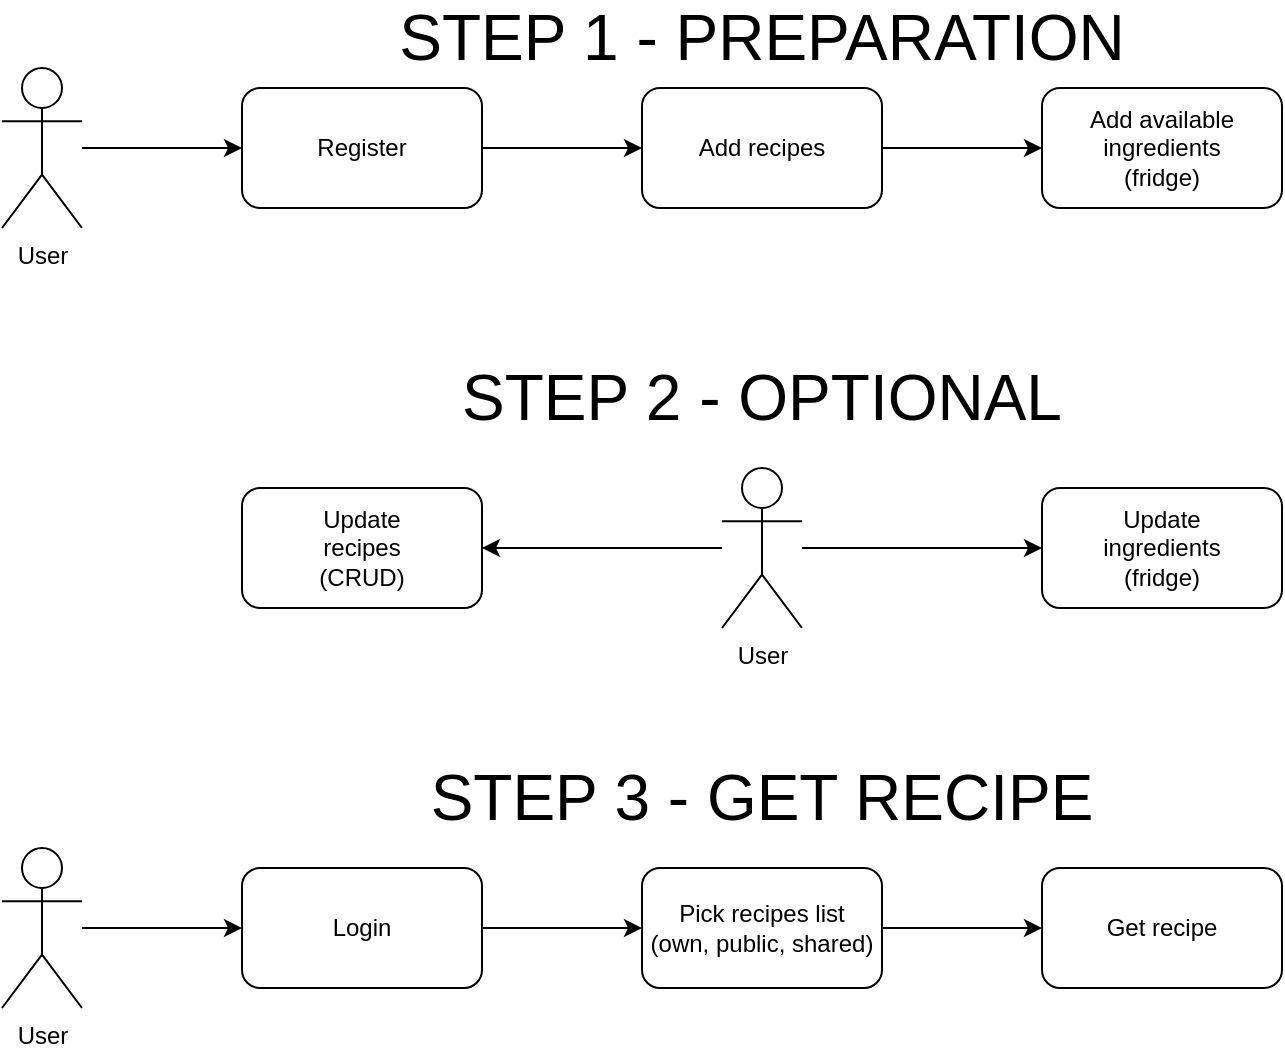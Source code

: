 <mxfile version="23.1.5" type="device" pages="3">
  <diagram id="o-3NPEnIt78vdWmddHPD" name="Flow">
    <mxGraphModel dx="1434" dy="836" grid="1" gridSize="10" guides="1" tooltips="1" connect="1" arrows="1" fold="1" page="1" pageScale="1" pageWidth="827" pageHeight="1169" math="0" shadow="0">
      <root>
        <mxCell id="0" />
        <mxCell id="1" parent="0" />
        <mxCell id="ZV6Cbq6Gu1-IphmlRJSf-4" style="edgeStyle=orthogonalEdgeStyle;rounded=0;orthogonalLoop=1;jettySize=auto;html=1;" parent="1" source="ZV6Cbq6Gu1-IphmlRJSf-1" target="ZV6Cbq6Gu1-IphmlRJSf-3" edge="1">
          <mxGeometry relative="1" as="geometry" />
        </mxCell>
        <mxCell id="ZV6Cbq6Gu1-IphmlRJSf-1" value="User" style="shape=umlActor;verticalLabelPosition=bottom;verticalAlign=top;html=1;outlineConnect=0;" parent="1" vertex="1">
          <mxGeometry x="94" y="365" width="40" height="80" as="geometry" />
        </mxCell>
        <mxCell id="ZV6Cbq6Gu1-IphmlRJSf-8" style="edgeStyle=orthogonalEdgeStyle;rounded=0;orthogonalLoop=1;jettySize=auto;html=1;entryX=0;entryY=0.5;entryDx=0;entryDy=0;" parent="1" source="ZV6Cbq6Gu1-IphmlRJSf-3" target="ZV6Cbq6Gu1-IphmlRJSf-7" edge="1">
          <mxGeometry relative="1" as="geometry" />
        </mxCell>
        <mxCell id="ZV6Cbq6Gu1-IphmlRJSf-3" value="Register" style="rounded=1;whiteSpace=wrap;html=1;" parent="1" vertex="1">
          <mxGeometry x="214" y="375" width="120" height="60" as="geometry" />
        </mxCell>
        <mxCell id="ZV6Cbq6Gu1-IphmlRJSf-10" style="edgeStyle=orthogonalEdgeStyle;rounded=0;orthogonalLoop=1;jettySize=auto;html=1;" parent="1" source="ZV6Cbq6Gu1-IphmlRJSf-7" target="ZV6Cbq6Gu1-IphmlRJSf-9" edge="1">
          <mxGeometry relative="1" as="geometry" />
        </mxCell>
        <mxCell id="ZV6Cbq6Gu1-IphmlRJSf-7" value="Add recipes" style="rounded=1;whiteSpace=wrap;html=1;" parent="1" vertex="1">
          <mxGeometry x="414" y="375" width="120" height="60" as="geometry" />
        </mxCell>
        <mxCell id="ZV6Cbq6Gu1-IphmlRJSf-9" value="Add available&lt;br&gt;ingredients&lt;br&gt;(fridge)" style="rounded=1;whiteSpace=wrap;html=1;" parent="1" vertex="1">
          <mxGeometry x="614" y="375" width="120" height="60" as="geometry" />
        </mxCell>
        <mxCell id="604eo-NFKisETWc5JU5U-1" value="User" style="shape=umlActor;verticalLabelPosition=bottom;verticalAlign=top;html=1;outlineConnect=0;" parent="1" vertex="1">
          <mxGeometry x="94" y="755" width="40" height="80" as="geometry" />
        </mxCell>
        <mxCell id="604eo-NFKisETWc5JU5U-2" value="STEP 1 - PREPARATION" style="text;html=1;strokeColor=none;fillColor=none;align=center;verticalAlign=middle;whiteSpace=wrap;rounded=0;fontSize=32;" parent="1" vertex="1">
          <mxGeometry x="214" y="335" width="520" height="30" as="geometry" />
        </mxCell>
        <mxCell id="604eo-NFKisETWc5JU5U-3" value="STEP 3 - GET RECIPE" style="text;html=1;strokeColor=none;fillColor=none;align=center;verticalAlign=middle;whiteSpace=wrap;rounded=0;fontSize=32;" parent="1" vertex="1">
          <mxGeometry x="214" y="715" width="520" height="30" as="geometry" />
        </mxCell>
        <mxCell id="604eo-NFKisETWc5JU5U-4" style="edgeStyle=orthogonalEdgeStyle;rounded=0;orthogonalLoop=1;jettySize=auto;html=1;" parent="1" source="604eo-NFKisETWc5JU5U-1" target="604eo-NFKisETWc5JU5U-6" edge="1">
          <mxGeometry relative="1" as="geometry">
            <mxPoint x="134" y="785" as="sourcePoint" />
          </mxGeometry>
        </mxCell>
        <mxCell id="604eo-NFKisETWc5JU5U-24" style="edgeStyle=orthogonalEdgeStyle;rounded=0;orthogonalLoop=1;jettySize=auto;html=1;" parent="1" source="604eo-NFKisETWc5JU5U-6" target="604eo-NFKisETWc5JU5U-9" edge="1">
          <mxGeometry relative="1" as="geometry" />
        </mxCell>
        <mxCell id="604eo-NFKisETWc5JU5U-6" value="Login" style="rounded=1;whiteSpace=wrap;html=1;" parent="1" vertex="1">
          <mxGeometry x="214" y="765" width="120" height="60" as="geometry" />
        </mxCell>
        <mxCell id="604eo-NFKisETWc5JU5U-11" style="edgeStyle=orthogonalEdgeStyle;rounded=0;orthogonalLoop=1;jettySize=auto;html=1;" parent="1" source="604eo-NFKisETWc5JU5U-9" target="604eo-NFKisETWc5JU5U-10" edge="1">
          <mxGeometry relative="1" as="geometry" />
        </mxCell>
        <mxCell id="604eo-NFKisETWc5JU5U-9" value="Pick recipes list&lt;br&gt;(own, public, shared)" style="rounded=1;whiteSpace=wrap;html=1;" parent="1" vertex="1">
          <mxGeometry x="414" y="765" width="120" height="60" as="geometry" />
        </mxCell>
        <mxCell id="604eo-NFKisETWc5JU5U-10" value="Get recipe" style="rounded=1;whiteSpace=wrap;html=1;" parent="1" vertex="1">
          <mxGeometry x="614" y="765" width="120" height="60" as="geometry" />
        </mxCell>
        <mxCell id="604eo-NFKisETWc5JU5U-22" style="edgeStyle=orthogonalEdgeStyle;rounded=0;orthogonalLoop=1;jettySize=auto;html=1;" parent="1" source="604eo-NFKisETWc5JU5U-14" target="604eo-NFKisETWc5JU5U-21" edge="1">
          <mxGeometry relative="1" as="geometry" />
        </mxCell>
        <mxCell id="604eo-NFKisETWc5JU5U-23" style="edgeStyle=orthogonalEdgeStyle;rounded=0;orthogonalLoop=1;jettySize=auto;html=1;" parent="1" source="604eo-NFKisETWc5JU5U-14" target="604eo-NFKisETWc5JU5U-19" edge="1">
          <mxGeometry relative="1" as="geometry" />
        </mxCell>
        <mxCell id="604eo-NFKisETWc5JU5U-14" value="User" style="shape=umlActor;verticalLabelPosition=bottom;verticalAlign=top;html=1;outlineConnect=0;" parent="1" vertex="1">
          <mxGeometry x="454" y="565" width="40" height="80" as="geometry" />
        </mxCell>
        <mxCell id="604eo-NFKisETWc5JU5U-19" value="Update&lt;br&gt;ingredients&lt;br&gt;(fridge)" style="rounded=1;whiteSpace=wrap;html=1;" parent="1" vertex="1">
          <mxGeometry x="614" y="575" width="120" height="60" as="geometry" />
        </mxCell>
        <mxCell id="604eo-NFKisETWc5JU5U-20" value="STEP 2 - OPTIONAL" style="text;html=1;strokeColor=none;fillColor=none;align=center;verticalAlign=middle;whiteSpace=wrap;rounded=0;fontSize=32;" parent="1" vertex="1">
          <mxGeometry x="214" y="515" width="520" height="30" as="geometry" />
        </mxCell>
        <mxCell id="604eo-NFKisETWc5JU5U-21" value="Update&lt;br&gt;recipes&lt;br&gt;(CRUD)" style="rounded=1;whiteSpace=wrap;html=1;" parent="1" vertex="1">
          <mxGeometry x="214" y="575" width="120" height="60" as="geometry" />
        </mxCell>
      </root>
    </mxGraphModel>
  </diagram>
  <diagram name="Use case" id="t0TCjfuOsflNfgdvCiME">
    <mxGraphModel dx="1434" dy="836" grid="1" gridSize="10" guides="1" tooltips="1" connect="1" arrows="1" fold="1" page="1" pageScale="1" pageWidth="827" pageHeight="1169" math="0" shadow="0">
      <root>
        <mxCell id="0" />
        <mxCell id="1" parent="0" />
        <mxCell id="v5AkkeuOUg-ThCgrIcpq-1" value="User" style="shape=umlActor;verticalLabelPosition=bottom;verticalAlign=top;html=1;outlineConnect=0;" parent="1" vertex="1">
          <mxGeometry x="398" y="599" width="30" height="60" as="geometry" />
        </mxCell>
        <mxCell id="v5AkkeuOUg-ThCgrIcpq-3" value="Control list&lt;br&gt;of own recipies" style="ellipse;whiteSpace=wrap;html=1;fillColor=#fff2cc;strokeColor=#d6b656;" parent="1" vertex="1">
          <mxGeometry x="194" y="589" width="120" height="80" as="geometry" />
        </mxCell>
        <mxCell id="v5AkkeuOUg-ThCgrIcpq-4" value="Create recipe" style="ellipse;whiteSpace=wrap;html=1;fillColor=#fff2cc;strokeColor=#d6b656;" parent="1" vertex="1">
          <mxGeometry x="54" y="449" width="120" height="80" as="geometry" />
        </mxCell>
        <mxCell id="v5AkkeuOUg-ThCgrIcpq-5" value="Edit recipe" style="ellipse;whiteSpace=wrap;html=1;fillColor=#fff2cc;strokeColor=#d6b656;" parent="1" vertex="1">
          <mxGeometry x="14" y="589" width="120" height="80" as="geometry" />
        </mxCell>
        <mxCell id="v5AkkeuOUg-ThCgrIcpq-6" value="Delete recipe" style="ellipse;whiteSpace=wrap;html=1;fillColor=#fff2cc;strokeColor=#d6b656;" parent="1" vertex="1">
          <mxGeometry x="54" y="729" width="120" height="80" as="geometry" />
        </mxCell>
        <mxCell id="v5AkkeuOUg-ThCgrIcpq-11" value="Control&lt;br&gt;fridge" style="ellipse;whiteSpace=wrap;html=1;fillColor=#dae8fc;strokeColor=#6c8ebf;" parent="1" vertex="1">
          <mxGeometry x="353" y="469" width="120" height="80" as="geometry" />
        </mxCell>
        <mxCell id="v5AkkeuOUg-ThCgrIcpq-13" value="Add product" style="ellipse;whiteSpace=wrap;html=1;fillColor=#dae8fc;strokeColor=#6c8ebf;" parent="1" vertex="1">
          <mxGeometry x="534" y="409" width="120" height="80" as="geometry" />
        </mxCell>
        <mxCell id="v5AkkeuOUg-ThCgrIcpq-15" value="Choose product&lt;br&gt;from system&lt;br&gt;products" style="ellipse;whiteSpace=wrap;html=1;fillColor=#dae8fc;strokeColor=#6c8ebf;" parent="1" vertex="1">
          <mxGeometry x="694" y="459" width="120" height="80" as="geometry" />
        </mxCell>
        <mxCell id="v5AkkeuOUg-ThCgrIcpq-16" value="Create product" style="ellipse;whiteSpace=wrap;html=1;fillColor=#dae8fc;strokeColor=#6c8ebf;" parent="1" vertex="1">
          <mxGeometry x="694" y="339" width="120" height="80" as="geometry" />
        </mxCell>
        <mxCell id="v5AkkeuOUg-ThCgrIcpq-19" value="Change product&lt;br&gt;quantity" style="ellipse;whiteSpace=wrap;html=1;fillColor=#dae8fc;strokeColor=#6c8ebf;" parent="1" vertex="1">
          <mxGeometry x="404" y="329" width="120" height="80" as="geometry" />
        </mxCell>
        <mxCell id="v5AkkeuOUg-ThCgrIcpq-20" value="Remove product" style="ellipse;whiteSpace=wrap;html=1;fillColor=#dae8fc;strokeColor=#6c8ebf;" parent="1" vertex="1">
          <mxGeometry x="254" y="329" width="120" height="80" as="geometry" />
        </mxCell>
        <mxCell id="v5AkkeuOUg-ThCgrIcpq-23" value="Authentication" style="ellipse;whiteSpace=wrap;html=1;fillColor=#f8cecc;strokeColor=#b85450;" parent="1" vertex="1">
          <mxGeometry x="514" y="589" width="120" height="80" as="geometry" />
        </mxCell>
        <mxCell id="v5AkkeuOUg-ThCgrIcpq-24" value="Pick recipe" style="ellipse;whiteSpace=wrap;html=1;fillColor=#d5e8d4;strokeColor=#82b366;" parent="1" vertex="1">
          <mxGeometry x="254" y="759" width="120" height="80" as="geometry" />
        </mxCell>
        <mxCell id="v5AkkeuOUg-ThCgrIcpq-25" value="Login" style="ellipse;whiteSpace=wrap;html=1;fillColor=#f8cecc;strokeColor=#b85450;" parent="1" vertex="1">
          <mxGeometry x="694" y="589" width="120" height="80" as="geometry" />
        </mxCell>
        <mxCell id="v5AkkeuOUg-ThCgrIcpq-26" value="Register" style="ellipse;whiteSpace=wrap;html=1;fillColor=#f8cecc;strokeColor=#b85450;" parent="1" vertex="1">
          <mxGeometry x="594" y="719" width="120" height="80" as="geometry" />
        </mxCell>
        <mxCell id="v5AkkeuOUg-ThCgrIcpq-33" value="View recently&lt;br&gt;cooked" style="ellipse;whiteSpace=wrap;html=1;fillColor=#e1d5e7;strokeColor=#9673a6;" parent="1" vertex="1">
          <mxGeometry x="434" y="759" width="120" height="80" as="geometry" />
        </mxCell>
        <mxCell id="DfulA-z1kJRU6xrgHX0W-2" value="&amp;lt;&amp;lt;include&amp;gt;&amp;gt;" style="html=1;verticalAlign=bottom;labelBackgroundColor=none;endArrow=open;endFill=0;dashed=1;rounded=0;" parent="1" source="v5AkkeuOUg-ThCgrIcpq-1" target="v5AkkeuOUg-ThCgrIcpq-11" edge="1">
          <mxGeometry width="160" relative="1" as="geometry">
            <mxPoint x="434" y="609" as="sourcePoint" />
            <mxPoint x="594" y="609" as="targetPoint" />
          </mxGeometry>
        </mxCell>
        <mxCell id="DfulA-z1kJRU6xrgHX0W-3" value="&amp;lt;&amp;lt;include&amp;gt;&amp;gt;" style="html=1;verticalAlign=bottom;labelBackgroundColor=none;endArrow=open;endFill=0;dashed=1;rounded=0;" parent="1" source="v5AkkeuOUg-ThCgrIcpq-1" target="v5AkkeuOUg-ThCgrIcpq-3" edge="1">
          <mxGeometry width="160" relative="1" as="geometry">
            <mxPoint x="423" y="609" as="sourcePoint" />
            <mxPoint x="423" y="559" as="targetPoint" />
          </mxGeometry>
        </mxCell>
        <mxCell id="DfulA-z1kJRU6xrgHX0W-4" value="&amp;lt;&amp;lt;include&amp;gt;&amp;gt;" style="html=1;verticalAlign=bottom;labelBackgroundColor=none;endArrow=open;endFill=0;dashed=1;rounded=0;" parent="1" source="v5AkkeuOUg-ThCgrIcpq-1" target="v5AkkeuOUg-ThCgrIcpq-24" edge="1">
          <mxGeometry width="160" relative="1" as="geometry">
            <mxPoint x="408" y="639" as="sourcePoint" />
            <mxPoint x="324" y="639" as="targetPoint" />
          </mxGeometry>
        </mxCell>
        <mxCell id="DfulA-z1kJRU6xrgHX0W-5" value="&amp;lt;&amp;lt;include&amp;gt;&amp;gt;" style="html=1;verticalAlign=bottom;labelBackgroundColor=none;endArrow=open;endFill=0;dashed=1;rounded=0;" parent="1" source="v5AkkeuOUg-ThCgrIcpq-1" target="v5AkkeuOUg-ThCgrIcpq-33" edge="1">
          <mxGeometry width="160" relative="1" as="geometry">
            <mxPoint x="408" y="665" as="sourcePoint" />
            <mxPoint x="346" y="772" as="targetPoint" />
          </mxGeometry>
        </mxCell>
        <mxCell id="DfulA-z1kJRU6xrgHX0W-7" value="&amp;lt;&amp;lt;include&amp;gt;&amp;gt;" style="html=1;verticalAlign=bottom;labelBackgroundColor=none;endArrow=open;endFill=0;dashed=1;rounded=0;" parent="1" source="v5AkkeuOUg-ThCgrIcpq-1" target="v5AkkeuOUg-ThCgrIcpq-23" edge="1">
          <mxGeometry width="160" relative="1" as="geometry">
            <mxPoint x="437" y="669" as="sourcePoint" />
            <mxPoint x="486" y="771" as="targetPoint" />
          </mxGeometry>
        </mxCell>
        <mxCell id="DfulA-z1kJRU6xrgHX0W-8" value="&amp;lt;&amp;lt;extend&amp;gt;&amp;gt;" style="html=1;verticalAlign=bottom;labelBackgroundColor=none;endArrow=open;endFill=0;dashed=1;rounded=0;" parent="1" source="v5AkkeuOUg-ThCgrIcpq-13" target="v5AkkeuOUg-ThCgrIcpq-11" edge="1">
          <mxGeometry width="160" relative="1" as="geometry">
            <mxPoint x="594" y="609" as="sourcePoint" />
            <mxPoint x="434" y="609" as="targetPoint" />
          </mxGeometry>
        </mxCell>
        <mxCell id="DfulA-z1kJRU6xrgHX0W-9" value="&amp;lt;&amp;lt;extend&amp;gt;&amp;gt;" style="html=1;verticalAlign=bottom;labelBackgroundColor=none;endArrow=open;endFill=0;dashed=1;rounded=0;" parent="1" source="v5AkkeuOUg-ThCgrIcpq-19" target="v5AkkeuOUg-ThCgrIcpq-11" edge="1">
          <mxGeometry width="160" relative="1" as="geometry">
            <mxPoint x="550" y="477" as="sourcePoint" />
            <mxPoint x="477" y="501" as="targetPoint" />
          </mxGeometry>
        </mxCell>
        <mxCell id="DfulA-z1kJRU6xrgHX0W-10" value="&amp;lt;&amp;lt;extend&amp;gt;&amp;gt;" style="html=1;verticalAlign=bottom;labelBackgroundColor=none;endArrow=open;endFill=0;dashed=1;rounded=0;" parent="1" source="v5AkkeuOUg-ThCgrIcpq-20" target="v5AkkeuOUg-ThCgrIcpq-11" edge="1">
          <mxGeometry width="160" relative="1" as="geometry">
            <mxPoint x="460" y="418" as="sourcePoint" />
            <mxPoint x="437" y="480" as="targetPoint" />
          </mxGeometry>
        </mxCell>
        <mxCell id="DfulA-z1kJRU6xrgHX0W-11" value="&amp;lt;&amp;lt;extend&amp;gt;&amp;gt;" style="html=1;verticalAlign=bottom;labelBackgroundColor=none;endArrow=open;endFill=0;dashed=1;rounded=0;entryX=0.233;entryY=0.075;entryDx=0;entryDy=0;entryPerimeter=0;" parent="1" source="v5AkkeuOUg-ThCgrIcpq-4" target="v5AkkeuOUg-ThCgrIcpq-3" edge="1">
          <mxGeometry width="160" relative="1" as="geometry">
            <mxPoint x="350" y="415" as="sourcePoint" />
            <mxPoint x="397" y="483" as="targetPoint" />
          </mxGeometry>
        </mxCell>
        <mxCell id="DfulA-z1kJRU6xrgHX0W-12" value="&amp;lt;&amp;lt;extend&amp;gt;&amp;gt;" style="html=1;verticalAlign=bottom;labelBackgroundColor=none;endArrow=open;endFill=0;dashed=1;rounded=0;" parent="1" source="v5AkkeuOUg-ThCgrIcpq-5" target="v5AkkeuOUg-ThCgrIcpq-3" edge="1">
          <mxGeometry width="160" relative="1" as="geometry">
            <mxPoint x="157" y="532" as="sourcePoint" />
            <mxPoint x="232" y="605" as="targetPoint" />
          </mxGeometry>
        </mxCell>
        <mxCell id="DfulA-z1kJRU6xrgHX0W-13" value="&amp;lt;&amp;lt;extend&amp;gt;&amp;gt;" style="html=1;verticalAlign=bottom;labelBackgroundColor=none;endArrow=open;endFill=0;dashed=1;rounded=0;" parent="1" source="v5AkkeuOUg-ThCgrIcpq-6" target="v5AkkeuOUg-ThCgrIcpq-3" edge="1">
          <mxGeometry width="160" relative="1" as="geometry">
            <mxPoint x="144" y="639" as="sourcePoint" />
            <mxPoint x="204" y="639" as="targetPoint" />
          </mxGeometry>
        </mxCell>
        <mxCell id="DfulA-z1kJRU6xrgHX0W-14" value="&amp;lt;&amp;lt;extend&amp;gt;&amp;gt;" style="html=1;verticalAlign=bottom;labelBackgroundColor=none;endArrow=open;endFill=0;dashed=1;rounded=0;" parent="1" source="v5AkkeuOUg-ThCgrIcpq-26" target="v5AkkeuOUg-ThCgrIcpq-23" edge="1">
          <mxGeometry width="160" relative="1" as="geometry">
            <mxPoint x="157" y="746" as="sourcePoint" />
            <mxPoint x="231" y="672" as="targetPoint" />
          </mxGeometry>
        </mxCell>
        <mxCell id="DfulA-z1kJRU6xrgHX0W-15" value="&amp;lt;&amp;lt;extend&amp;gt;&amp;gt;" style="html=1;verticalAlign=bottom;labelBackgroundColor=none;endArrow=open;endFill=0;dashed=1;rounded=0;" parent="1" source="v5AkkeuOUg-ThCgrIcpq-25" target="v5AkkeuOUg-ThCgrIcpq-23" edge="1">
          <mxGeometry width="160" relative="1" as="geometry">
            <mxPoint x="641" y="732" as="sourcePoint" />
            <mxPoint x="607" y="676" as="targetPoint" />
          </mxGeometry>
        </mxCell>
        <mxCell id="DfulA-z1kJRU6xrgHX0W-16" value="&amp;lt;&amp;lt;extend&amp;gt;&amp;gt;" style="html=1;verticalAlign=bottom;labelBackgroundColor=none;endArrow=open;endFill=0;dashed=1;rounded=0;" parent="1" source="v5AkkeuOUg-ThCgrIcpq-15" target="v5AkkeuOUg-ThCgrIcpq-13" edge="1">
          <mxGeometry width="160" relative="1" as="geometry">
            <mxPoint x="704" y="639" as="sourcePoint" />
            <mxPoint x="644" y="639" as="targetPoint" />
          </mxGeometry>
        </mxCell>
        <mxCell id="DfulA-z1kJRU6xrgHX0W-17" value="&amp;lt;&amp;lt;extend&amp;gt;&amp;gt;" style="html=1;verticalAlign=bottom;labelBackgroundColor=none;endArrow=open;endFill=0;dashed=1;rounded=0;" parent="1" source="v5AkkeuOUg-ThCgrIcpq-16" target="v5AkkeuOUg-ThCgrIcpq-13" edge="1">
          <mxGeometry width="160" relative="1" as="geometry">
            <mxPoint x="710" y="492" as="sourcePoint" />
            <mxPoint x="658" y="476" as="targetPoint" />
          </mxGeometry>
        </mxCell>
      </root>
    </mxGraphModel>
  </diagram>
  <diagram id="AZ-LWOq0wWeMqROt2Gmd" name="Models">
    <mxGraphModel dx="1434" dy="836" grid="1" gridSize="10" guides="1" tooltips="1" connect="1" arrows="1" fold="1" page="1" pageScale="1" pageWidth="827" pageHeight="1169" math="0" shadow="0">
      <root>
        <mxCell id="0" />
        <mxCell id="1" parent="0" />
        <mxCell id="evdvnSjHoNWFpW5xRQmB-1" value="&lt;p style=&quot;margin:0px;margin-top:4px;text-align:center;&quot;&gt;&lt;i&gt;&amp;lt;&amp;lt;Interface&amp;gt;&amp;gt;&lt;/i&gt;&lt;br&gt;&lt;b&gt;User&lt;/b&gt;&lt;/p&gt;&lt;hr size=&quot;1&quot;&gt;&lt;p style=&quot;margin:0px;margin-left:4px;&quot;&gt;+ _id: ObjectID&lt;br&gt;+ username: String&lt;/p&gt;&lt;p style=&quot;margin:0px;margin-left:4px;&quot;&gt;+ password: String&lt;br&gt;+ email: String&lt;br&gt;+ fridge: [ {ref: Product, amount: number, alertAmount: number, timestamps } ]&lt;br&gt;+ ownRecipes: [] Recipes&lt;span style=&quot;background-color: initial;&quot;&gt;&amp;nbsp;&lt;/span&gt;&lt;/p&gt;&lt;p style=&quot;margin:0px;margin-left:4px;&quot;&gt;+ recentlyCooked: [] Recipes&lt;br&gt;+ favoriteRecipes: [] Recipes&lt;/p&gt;" style="verticalAlign=top;align=left;overflow=fill;fontSize=12;fontFamily=Helvetica;html=1;whiteSpace=wrap;" parent="1" vertex="1">
          <mxGeometry x="34" y="485" width="250" height="200" as="geometry" />
        </mxCell>
        <mxCell id="evdvnSjHoNWFpW5xRQmB-2" value="&lt;p style=&quot;margin:0px;margin-top:4px;text-align:center;&quot;&gt;&lt;i&gt;&amp;lt;&amp;lt;Interface&amp;gt;&amp;gt;&lt;/i&gt;&lt;br&gt;&lt;b&gt;Product&lt;/b&gt;&lt;/p&gt;&lt;hr size=&quot;1&quot;&gt;&lt;p style=&quot;margin:0px;margin-left:4px;&quot;&gt;+ _id: ObjectID&lt;/p&gt;&lt;p style=&quot;margin:0px;margin-left:4px;&quot;&gt;+ name: String&lt;br&gt;+ measurementUnit: ENUM&lt;/p&gt;" style="verticalAlign=top;align=left;overflow=fill;fontSize=12;fontFamily=Helvetica;html=1;whiteSpace=wrap;" parent="1" vertex="1">
          <mxGeometry x="624" y="485" width="170" height="200" as="geometry" />
        </mxCell>
        <mxCell id="evdvnSjHoNWFpW5xRQmB-5" value="&lt;p style=&quot;margin:0px;margin-top:4px;text-align:center;&quot;&gt;&lt;i&gt;&amp;lt;&amp;lt;Interface&amp;gt;&amp;gt;&lt;/i&gt;&lt;br&gt;&lt;b&gt;Recipe&lt;/b&gt;&lt;/p&gt;&lt;hr size=&quot;1&quot;&gt;&lt;p style=&quot;margin:0px;margin-left:4px;&quot;&gt;+ _id: ObjectID&lt;br&gt;&lt;/p&gt;&lt;p style=&quot;margin:0px;margin-left:4px;&quot;&gt;+ name: String&lt;/p&gt;&lt;p style=&quot;margin:0px;margin-left:4px;&quot;&gt;+ preparationTime: Number,&lt;/p&gt;&lt;p style=&quot;margin:0px;margin-left:4px;&quot;&gt;+ cookingTime: Number,&lt;br&gt;+ totalTime: Number,&lt;/p&gt;&lt;p style=&quot;margin:0px;margin-left:4px;&quot;&gt;+ portions: Number,&lt;/p&gt;&lt;p style=&quot;margin:0px;margin-left:4px;&quot;&gt;+ products: [{ref: Product, amount: number} ]&lt;br&gt;+ description: String&amp;nbsp;&lt;br&gt;+ image: String&lt;br&gt;&lt;/p&gt;&lt;p style=&quot;margin:0px;margin-left:4px;&quot;&gt;+ category: ENUM&lt;/p&gt;&lt;p style=&quot;margin:0px;margin-left:4px;&quot;&gt;+ group: ENUM&lt;br&gt;+ owner: UserRef | null&lt;/p&gt;" style="verticalAlign=top;align=left;overflow=fill;fontSize=12;fontFamily=Helvetica;html=1;whiteSpace=wrap;" parent="1" vertex="1">
          <mxGeometry x="314" y="485" width="280" height="225" as="geometry" />
        </mxCell>
      </root>
    </mxGraphModel>
  </diagram>
</mxfile>
